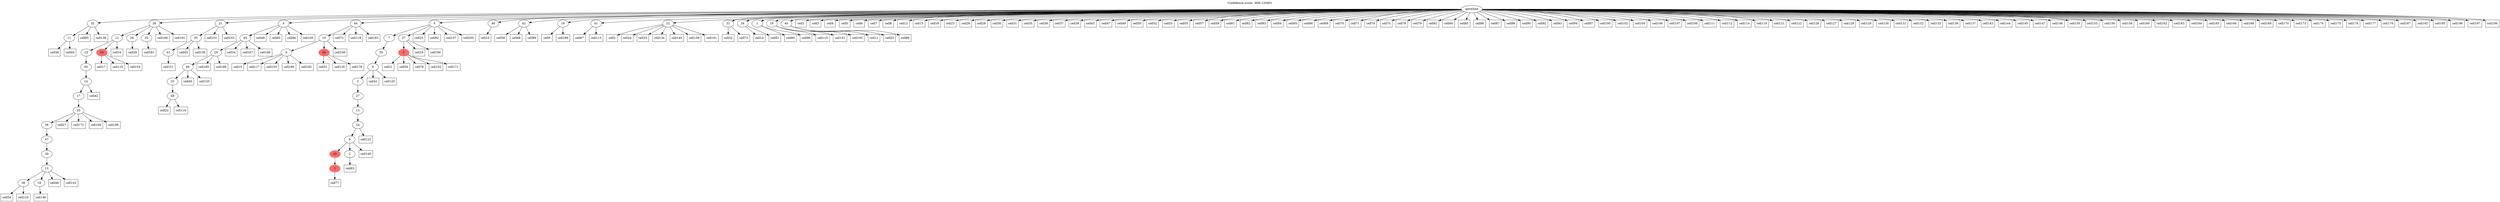digraph g {
	"54" -> "55";
	"55" [label="11"];
	"48" -> "49";
	"49" [label="38"];
	"48" -> "50";
	"50" [label="18"];
	"47" -> "48";
	"48" [label="15"];
	"46" -> "47";
	"47" [label="39"];
	"45" -> "46";
	"46" [label="47"];
	"44" -> "45";
	"45" [label="36"];
	"43" -> "44";
	"44" [label="20"];
	"42" -> "43";
	"43" [label="17"];
	"41" -> "42";
	"42" [label="14"];
	"40" -> "41";
	"41" [label="50"];
	"39" -> "40";
	"40" [label="23"];
	"39" -> "51";
	"51" [color=indianred1, style=filled, label="26"];
	"38" -> "39";
	"39" [label="12"];
	"38" -> "52";
	"52" [label="28"];
	"38" -> "53";
	"53" [label="25"];
	"28" -> "29";
	"29" [label="43"];
	"27" -> "28";
	"28" [label="35"];
	"25" -> "26";
	"26" [label="48"];
	"24" -> "25";
	"25" [label="33"];
	"23" -> "24";
	"24" [label="49"];
	"22" -> "23";
	"23" [label="29"];
	"21" -> "22";
	"22" [label="45"];
	"17" -> "18";
	"18" [label="6"];
	"17" -> "19";
	"19" [color=indianred1, style=filled, label="44"];
	"16" -> "17";
	"17" [label="10"];
	"13" -> "14";
	"14" [color=indianred1, style=filled, label="3"];
	"11" -> "12";
	"12" [label="2"];
	"11" -> "13";
	"13" [color=indianred1, style=filled, label="30"];
	"10" -> "11";
	"11" [label="9"];
	"9" -> "10";
	"10" [label="24"];
	"8" -> "9";
	"9" [label="13"];
	"7" -> "8";
	"8" [label="27"];
	"6" -> "7";
	"7" [label="3"];
	"5" -> "6";
	"6" [label="8"];
	"4" -> "5";
	"5" [label="30"];
	"2" -> "3";
	"3" [color=indianred1, style=filled, label="5"];
	"1" -> "2";
	"2" [label="37"];
	"1" -> "4";
	"4" [label="7"];
	"0" -> "1";
	"1" [label="5"];
	"0" -> "15";
	"15" [label="46"];
	"0" -> "16";
	"16" [label="44"];
	"0" -> "20";
	"20" [label="42"];
	"0" -> "21";
	"21" [label="4"];
	"0" -> "27";
	"27" [label="21"];
	"0" -> "30";
	"30" [label="19"];
	"0" -> "31";
	"31" [label="41"];
	"0" -> "32";
	"32" [label="22"];
	"0" -> "33";
	"33" [label="31"];
	"0" -> "34";
	"34" [label="34"];
	"0" -> "35";
	"35" [label="1"];
	"0" -> "36";
	"36" [label="16"];
	"0" -> "37";
	"37" [label="40"];
	"0" -> "38";
	"38" [label="26"];
	"0" -> "54";
	"54" [label="32"];
	"0" [label="germline"];
	"0" -> "cell1";
	"cell1" [shape=box];
	"32" -> "cell2";
	"cell2" [shape=box];
	"0" -> "cell3";
	"cell3" [shape=box];
	"0" -> "cell4";
	"cell4" [shape=box];
	"0" -> "cell5";
	"cell5" [shape=box];
	"0" -> "cell6";
	"cell6" [shape=box];
	"0" -> "cell7";
	"cell7" [shape=box];
	"0" -> "cell8";
	"cell8" [shape=box];
	"30" -> "cell9";
	"cell9" [shape=box];
	"15" -> "cell10";
	"cell10" [shape=box];
	"37" -> "cell11";
	"cell11" [shape=box];
	"0" -> "cell12";
	"cell12" [shape=box];
	"0" -> "cell13";
	"cell13" [shape=box];
	"34" -> "cell14";
	"cell14" [shape=box];
	"18" -> "cell15";
	"cell15" [shape=box];
	"39" -> "cell16";
	"cell16" [shape=box];
	"51" -> "cell17";
	"cell17" [shape=box];
	"0" -> "cell18";
	"cell18" [shape=box];
	"2" -> "cell19";
	"cell19" [shape=box];
	"37" -> "cell20";
	"cell20" [shape=box];
	"3" -> "cell21";
	"cell21" [shape=box];
	"26" -> "cell22";
	"cell22" [shape=box];
	"0" -> "cell23";
	"cell23" [shape=box];
	"32" -> "cell24";
	"cell24" [shape=box];
	"1" -> "cell25";
	"cell25" [shape=box];
	"0" -> "cell26";
	"cell26" [shape=box];
	"44" -> "cell27";
	"cell27" [shape=box];
	"0" -> "cell28";
	"cell28" [shape=box];
	"52" -> "cell29";
	"cell29" [shape=box];
	"0" -> "cell30";
	"cell30" [shape=box];
	"0" -> "cell31";
	"cell31" [shape=box];
	"33" -> "cell32";
	"cell32" [shape=box];
	"32" -> "cell33";
	"cell33" [shape=box];
	"22" -> "cell34";
	"cell34" [shape=box];
	"0" -> "cell35";
	"cell35" [shape=box];
	"0" -> "cell36";
	"cell36" [shape=box];
	"0" -> "cell37";
	"cell37" [shape=box];
	"55" -> "cell38";
	"cell38" [shape=box];
	"0" -> "cell39";
	"cell39" [shape=box];
	"24" -> "cell40";
	"cell40" [shape=box];
	"6" -> "cell41";
	"cell41" [shape=box];
	"42" -> "cell42";
	"cell42" [shape=box];
	"0" -> "cell43";
	"cell43" [shape=box];
	"55" -> "cell44";
	"cell44" [shape=box];
	"28" -> "cell45";
	"cell45" [shape=box];
	"48" -> "cell46";
	"cell46" [shape=box];
	"0" -> "cell47";
	"cell47" [shape=box];
	"21" -> "cell48";
	"cell48" [shape=box];
	"0" -> "cell49";
	"cell49" [shape=box];
	"0" -> "cell50";
	"cell50" [shape=box];
	"19" -> "cell51";
	"cell51" [shape=box];
	"0" -> "cell52";
	"cell52" [shape=box];
	"0" -> "cell53";
	"cell53" [shape=box];
	"49" -> "cell54";
	"cell54" [shape=box];
	"0" -> "cell55";
	"cell55" [shape=box];
	"3" -> "cell56";
	"cell56" [shape=box];
	"0" -> "cell57";
	"cell57" [shape=box];
	"20" -> "cell58";
	"cell58" [shape=box];
	"0" -> "cell59";
	"cell59" [shape=box];
	"21" -> "cell60";
	"cell60" [shape=box];
	"0" -> "cell61";
	"cell61" [shape=box];
	"0" -> "cell62";
	"cell62" [shape=box];
	"0" -> "cell63";
	"cell63" [shape=box];
	"0" -> "cell64";
	"cell64" [shape=box];
	"0" -> "cell65";
	"cell65" [shape=box];
	"0" -> "cell66";
	"cell66" [shape=box];
	"31" -> "cell67";
	"cell67" [shape=box];
	"20" -> "cell68";
	"cell68" [shape=box];
	"0" -> "cell69";
	"cell69" [shape=box];
	"0" -> "cell70";
	"cell70" [shape=box];
	"0" -> "cell71";
	"cell71" [shape=box];
	"16" -> "cell72";
	"cell72" [shape=box];
	"33" -> "cell73";
	"cell73" [shape=box];
	"0" -> "cell74";
	"cell74" [shape=box];
	"0" -> "cell75";
	"cell75" [shape=box];
	"0" -> "cell76";
	"cell76" [shape=box];
	"14" -> "cell77";
	"cell77" [shape=box];
	"3" -> "cell78";
	"cell78" [shape=box];
	"0" -> "cell79";
	"cell79" [shape=box];
	"35" -> "cell80";
	"cell80" [shape=box];
	"0" -> "cell81";
	"cell81" [shape=box];
	"1" -> "cell82";
	"cell82" [shape=box];
	"12" -> "cell83";
	"cell83" [shape=box];
	"0" -> "cell84";
	"cell84" [shape=box];
	"0" -> "cell85";
	"cell85" [shape=box];
	"0" -> "cell86";
	"cell86" [shape=box];
	"0" -> "cell87";
	"cell87" [shape=box];
	"0" -> "cell88";
	"cell88" [shape=box];
	"37" -> "cell89";
	"cell89" [shape=box];
	"0" -> "cell90";
	"cell90" [shape=box];
	"34" -> "cell91";
	"cell91" [shape=box];
	"0" -> "cell92";
	"cell92" [shape=box];
	"0" -> "cell93";
	"cell93" [shape=box];
	"0" -> "cell94";
	"cell94" [shape=box];
	"54" -> "cell95";
	"cell95" [shape=box];
	"21" -> "cell96";
	"cell96" [shape=box];
	"0" -> "cell97";
	"cell97" [shape=box];
	"35" -> "cell98";
	"cell98" [shape=box];
	"20" -> "cell99";
	"cell99" [shape=box];
	"0" -> "cell100";
	"cell100" [shape=box];
	"27" -> "cell101";
	"cell101" [shape=box];
	"0" -> "cell102";
	"cell102" [shape=box];
	"27" -> "cell103";
	"cell103" [shape=box];
	"0" -> "cell104";
	"cell104" [shape=box];
	"21" -> "cell105";
	"cell105" [shape=box];
	"0" -> "cell106";
	"cell106" [shape=box];
	"0" -> "cell107";
	"cell107" [shape=box];
	"17" -> "cell108";
	"cell108" [shape=box];
	"0" -> "cell109";
	"cell109" [shape=box];
	"51" -> "cell110";
	"cell110" [shape=box];
	"0" -> "cell111";
	"cell111" [shape=box];
	"0" -> "cell112";
	"cell112" [shape=box];
	"31" -> "cell113";
	"cell113" [shape=box];
	"0" -> "cell114";
	"cell114" [shape=box];
	"36" -> "cell115";
	"cell115" [shape=box];
	"26" -> "cell116";
	"cell116" [shape=box];
	"18" -> "cell117";
	"cell117" [shape=box];
	"16" -> "cell118";
	"cell118" [shape=box];
	"0" -> "cell119";
	"cell119" [shape=box];
	"24" -> "cell120";
	"cell120" [shape=box];
	"0" -> "cell121";
	"cell121" [shape=box];
	"0" -> "cell122";
	"cell122" [shape=box];
	"10" -> "cell123";
	"cell123" [shape=box];
	"49" -> "cell124";
	"cell124" [shape=box];
	"6" -> "cell125";
	"cell125" [shape=box];
	"0" -> "cell126";
	"cell126" [shape=box];
	"0" -> "cell127";
	"cell127" [shape=box];
	"0" -> "cell128";
	"cell128" [shape=box];
	"0" -> "cell129";
	"cell129" [shape=box];
	"0" -> "cell130";
	"cell130" [shape=box];
	"0" -> "cell131";
	"cell131" [shape=box];
	"0" -> "cell132";
	"cell132" [shape=box];
	"0" -> "cell133";
	"cell133" [shape=box];
	"32" -> "cell134";
	"cell134" [shape=box];
	"19" -> "cell135";
	"cell135" [shape=box];
	"0" -> "cell136";
	"cell136" [shape=box];
	"0" -> "cell137";
	"cell137" [shape=box];
	"54" -> "cell138";
	"cell138" [shape=box];
	"28" -> "cell139";
	"cell139" [shape=box];
	"32" -> "cell140";
	"cell140" [shape=box];
	"36" -> "cell141";
	"cell141" [shape=box];
	"48" -> "cell142";
	"cell142" [shape=box];
	"0" -> "cell143";
	"cell143" [shape=box];
	"0" -> "cell144";
	"cell144" [shape=box];
	"0" -> "cell145";
	"cell145" [shape=box];
	"50" -> "cell146";
	"cell146" [shape=box];
	"0" -> "cell147";
	"cell147" [shape=box];
	"0" -> "cell148";
	"cell148" [shape=box];
	"11" -> "cell149";
	"cell149" [shape=box];
	"0" -> "cell150";
	"cell150" [shape=box];
	"29" -> "cell151";
	"cell151" [shape=box];
	"3" -> "cell152";
	"cell152" [shape=box];
	"18" -> "cell153";
	"cell153" [shape=box];
	"51" -> "cell154";
	"cell154" [shape=box];
	"0" -> "cell155";
	"cell155" [shape=box];
	"0" -> "cell156";
	"cell156" [shape=box];
	"1" -> "cell157";
	"cell157" [shape=box];
	"0" -> "cell158";
	"cell158" [shape=box];
	"32" -> "cell159";
	"cell159" [shape=box];
	"0" -> "cell160";
	"cell160" [shape=box];
	"32" -> "cell161";
	"cell161" [shape=box];
	"0" -> "cell162";
	"cell162" [shape=box];
	"0" -> "cell163";
	"cell163" [shape=box];
	"0" -> "cell164";
	"cell164" [shape=box];
	"0" -> "cell165";
	"cell165" [shape=box];
	"0" -> "cell166";
	"cell166" [shape=box];
	"22" -> "cell167";
	"cell167" [shape=box];
	"0" -> "cell168";
	"cell168" [shape=box];
	"0" -> "cell169";
	"cell169" [shape=box];
	"0" -> "cell170";
	"cell170" [shape=box];
	"3" -> "cell171";
	"cell171" [shape=box];
	"44" -> "cell172";
	"cell172" [shape=box];
	"0" -> "cell173";
	"cell173" [shape=box];
	"0" -> "cell174";
	"cell174" [shape=box];
	"0" -> "cell175";
	"cell175" [shape=box];
	"0" -> "cell176";
	"cell176" [shape=box];
	"0" -> "cell177";
	"cell177" [shape=box];
	"19" -> "cell178";
	"cell178" [shape=box];
	"0" -> "cell179";
	"cell179" [shape=box];
	"18" -> "cell180";
	"cell180" [shape=box];
	"53" -> "cell181";
	"cell181" [shape=box];
	"18" -> "cell182";
	"cell182" [shape=box];
	"16" -> "cell183";
	"cell183" [shape=box];
	"38" -> "cell184";
	"cell184" [shape=box];
	"23" -> "cell185";
	"cell185" [shape=box];
	"22" -> "cell186";
	"cell186" [shape=box];
	"0" -> "cell187";
	"cell187" [shape=box];
	"30" -> "cell188";
	"cell188" [shape=box];
	"23" -> "cell189";
	"cell189" [shape=box];
	"2" -> "cell190";
	"cell190" [shape=box];
	"38" -> "cell191";
	"cell191" [shape=box];
	"0" -> "cell192";
	"cell192" [shape=box];
	"36" -> "cell193";
	"cell193" [shape=box];
	"44" -> "cell194";
	"cell194" [shape=box];
	"0" -> "cell195";
	"cell195" [shape=box];
	"0" -> "cell196";
	"cell196" [shape=box];
	"0" -> "cell197";
	"cell197" [shape=box];
	"44" -> "cell198";
	"cell198" [shape=box];
	"0" -> "cell199";
	"cell199" [shape=box];
	"1" -> "cell200";
	"cell200" [shape=box];
	labelloc="t";
	label="Confidence score: -606.120401";
}
